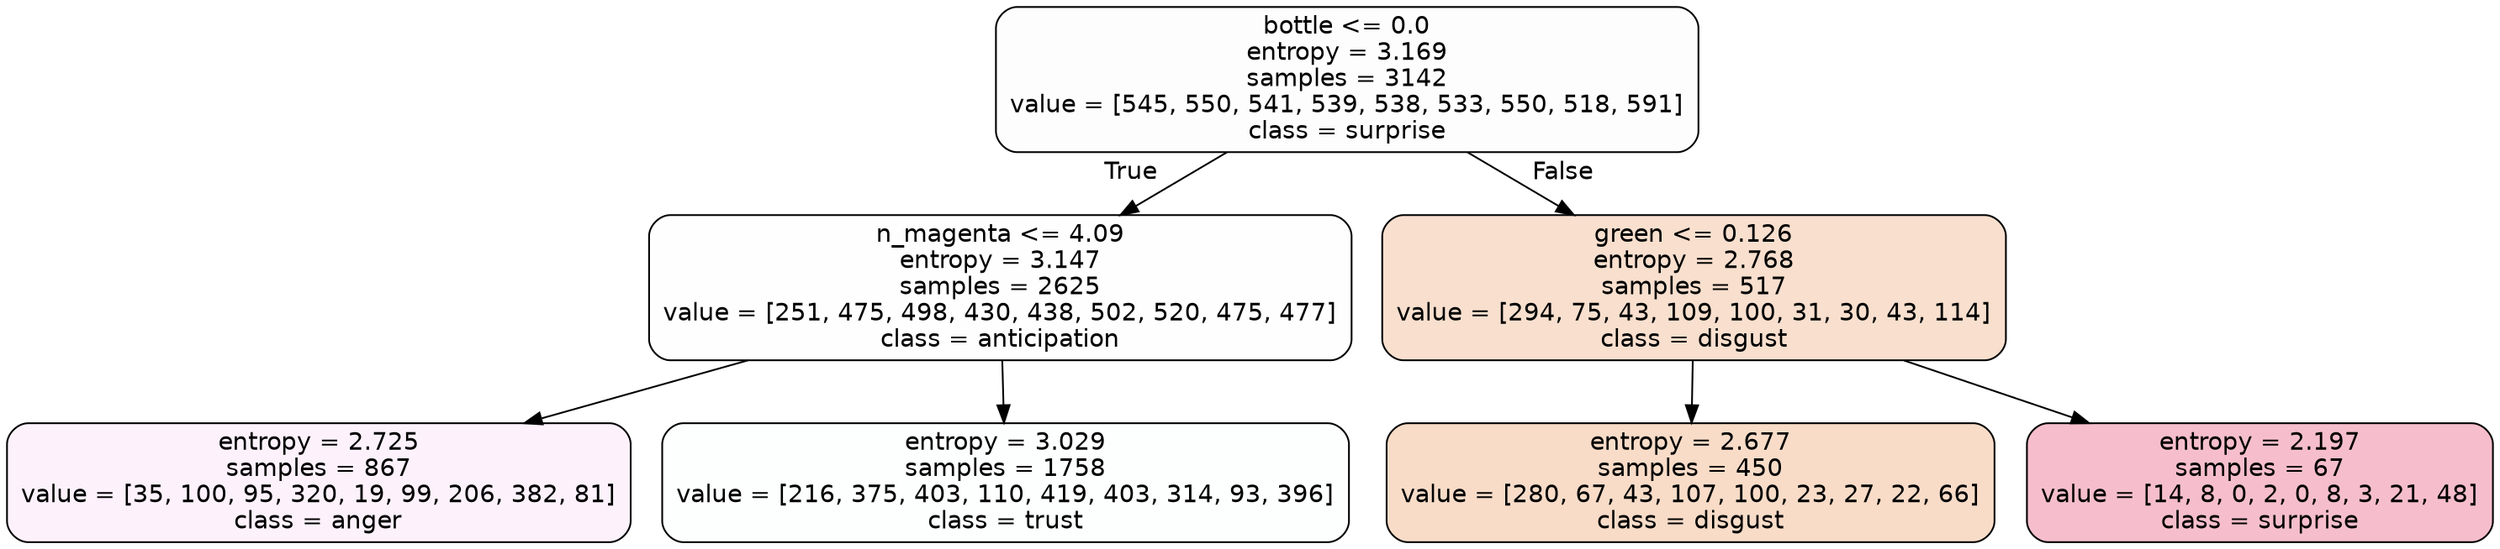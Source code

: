 digraph Tree {
node [shape=box, style="filled, rounded", color="black", fontname=helvetica] ;
edge [fontname=helvetica] ;
0 [label="bottle <= 0.0\nentropy = 3.169\nsamples = 3142\nvalue = [545, 550, 541, 539, 538, 533, 550, 518, 591]\nclass = surprise", fillcolor="#e5396402"] ;
1 [label="n_magenta <= 4.09\nentropy = 3.147\nsamples = 2625\nvalue = [251, 475, 498, 430, 438, 502, 520, 475, 477]\nclass = anticipation", fillcolor="#8139e501"] ;
0 -> 1 [labeldistance=2.5, labelangle=45, headlabel="True"] ;
2 [label="entropy = 2.725\nsamples = 867\nvalue = [35, 100, 95, 320, 19, 99, 206, 382, 81]\nclass = anger", fillcolor="#e539d710"] ;
1 -> 2 ;
3 [label="entropy = 3.029\nsamples = 1758\nvalue = [216, 375, 403, 110, 419, 403, 314, 93, 396]\nclass = trust", fillcolor="#39d7e502"] ;
1 -> 3 ;
4 [label="green <= 0.126\nentropy = 2.768\nsamples = 517\nvalue = [294, 75, 43, 109, 100, 31, 30, 43, 114]\nclass = disgust", fillcolor="#e581393f"] ;
0 -> 4 [labeldistance=2.5, labelangle=-45, headlabel="False"] ;
5 [label="entropy = 2.677\nsamples = 450\nvalue = [280, 67, 43, 107, 100, 23, 27, 22, 66]\nclass = disgust", fillcolor="#e5813946"] ;
4 -> 5 ;
6 [label="entropy = 2.197\nsamples = 67\nvalue = [14, 8, 0, 2, 0, 8, 3, 21, 48]\nclass = surprise", fillcolor="#e5396453"] ;
4 -> 6 ;
}